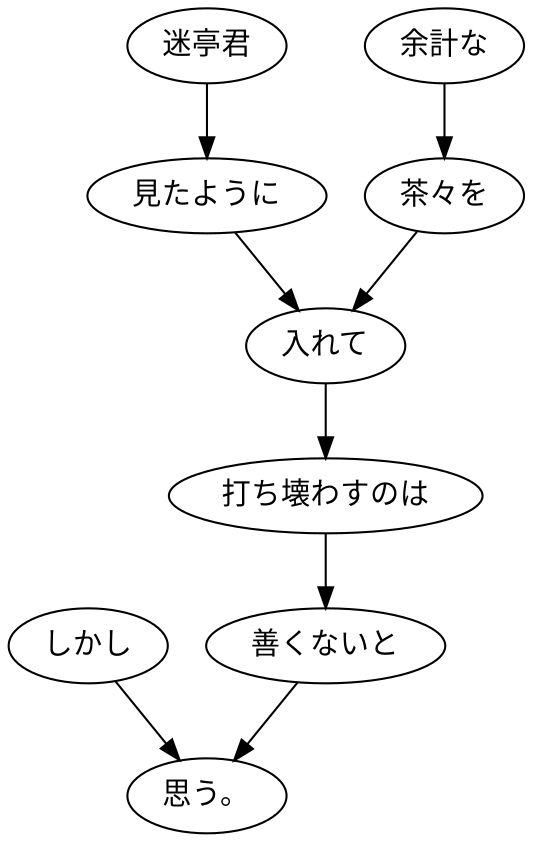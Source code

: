 digraph graph2450 {
	node0 [label="しかし"];
	node1 [label="迷亭君"];
	node2 [label="見たように"];
	node3 [label="余計な"];
	node4 [label="茶々を"];
	node5 [label="入れて"];
	node6 [label="打ち壊わすのは"];
	node7 [label="善くないと"];
	node8 [label="思う。"];
	node0 -> node8;
	node1 -> node2;
	node2 -> node5;
	node3 -> node4;
	node4 -> node5;
	node5 -> node6;
	node6 -> node7;
	node7 -> node8;
}

